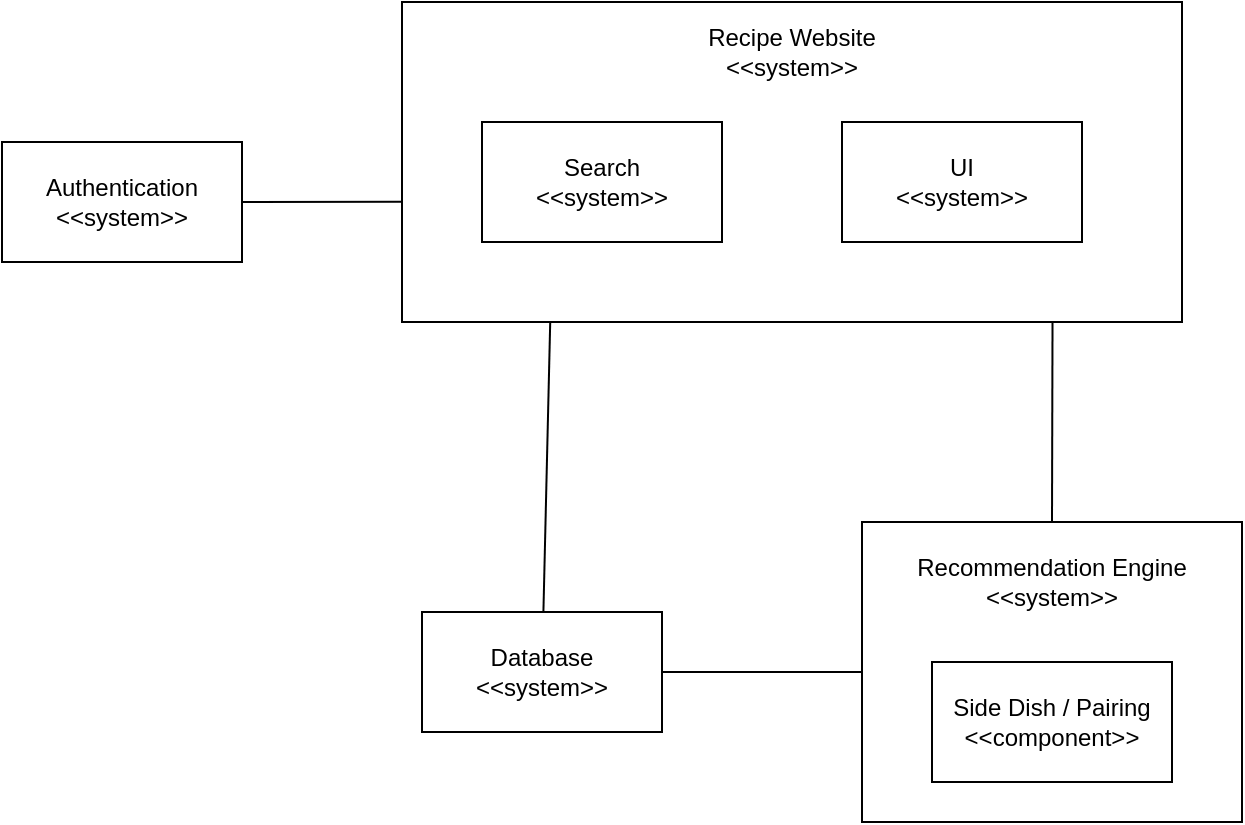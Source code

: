 <mxfile>
    <diagram id="XRYDU03ebcJoLct5YNlW" name="Page-1">
        <mxGraphModel dx="1369" dy="846" grid="1" gridSize="10" guides="1" tooltips="1" connect="1" arrows="1" fold="1" page="1" pageScale="1" pageWidth="1100" pageHeight="850" math="0" shadow="0">
            <root>
                <mxCell id="0"/>
                <mxCell id="1" parent="0"/>
                <mxCell id="2" value="" style="rounded=0;whiteSpace=wrap;html=1;" vertex="1" parent="1">
                    <mxGeometry x="370" y="120" width="390" height="160" as="geometry"/>
                </mxCell>
                <mxCell id="4" value="Recipe Website&lt;br&gt;&amp;lt;&amp;lt;system&amp;gt;&amp;gt;" style="text;strokeColor=none;align=center;fillColor=none;html=1;verticalAlign=middle;whiteSpace=wrap;rounded=0;" vertex="1" parent="1">
                    <mxGeometry x="500" y="130" width="130" height="30" as="geometry"/>
                </mxCell>
                <mxCell id="19" style="edgeStyle=none;html=1;exitX=0.19;exitY=1.002;exitDx=0;exitDy=0;endArrow=none;endFill=0;exitPerimeter=0;" edge="1" parent="1" source="2" target="12">
                    <mxGeometry relative="1" as="geometry"/>
                </mxCell>
                <mxCell id="5" value="Search&lt;br&gt;&amp;lt;&amp;lt;system&amp;gt;&amp;gt;" style="rounded=0;whiteSpace=wrap;html=1;" vertex="1" parent="1">
                    <mxGeometry x="410" y="180" width="120" height="60" as="geometry"/>
                </mxCell>
                <mxCell id="6" value="UI&lt;br&gt;&amp;lt;&amp;lt;system&amp;gt;&amp;gt;" style="rounded=0;whiteSpace=wrap;html=1;" vertex="1" parent="1">
                    <mxGeometry x="590" y="180" width="120" height="60" as="geometry"/>
                </mxCell>
                <mxCell id="18" style="edgeStyle=none;html=1;exitX=1;exitY=0.5;exitDx=0;exitDy=0;entryX=0;entryY=0.5;entryDx=0;entryDy=0;endArrow=none;endFill=0;" edge="1" parent="1" source="12" target="13">
                    <mxGeometry relative="1" as="geometry"/>
                </mxCell>
                <mxCell id="12" value="Database&lt;br&gt;&amp;lt;&amp;lt;system&amp;gt;&amp;gt;" style="rounded=0;whiteSpace=wrap;html=1;" vertex="1" parent="1">
                    <mxGeometry x="380" y="425" width="120" height="60" as="geometry"/>
                </mxCell>
                <mxCell id="20" style="edgeStyle=none;html=1;exitX=0.5;exitY=0;exitDx=0;exitDy=0;endArrow=none;endFill=0;entryX=0.834;entryY=1.002;entryDx=0;entryDy=0;entryPerimeter=0;" edge="1" parent="1" source="13" target="2">
                    <mxGeometry relative="1" as="geometry">
                        <mxPoint x="655" y="280" as="targetPoint"/>
                    </mxGeometry>
                </mxCell>
                <mxCell id="13" value="" style="rounded=0;whiteSpace=wrap;html=1;" vertex="1" parent="1">
                    <mxGeometry x="600" y="380" width="190" height="150" as="geometry"/>
                </mxCell>
                <mxCell id="27" style="edgeStyle=none;html=1;exitX=1;exitY=0.5;exitDx=0;exitDy=0;entryX=0;entryY=0.624;entryDx=0;entryDy=0;entryPerimeter=0;endArrow=none;endFill=0;" edge="1" parent="1" source="22" target="2">
                    <mxGeometry relative="1" as="geometry"/>
                </mxCell>
                <mxCell id="22" value="Authentication&lt;br&gt;&amp;lt;&amp;lt;system&amp;gt;&amp;gt;" style="rounded=0;whiteSpace=wrap;html=1;" vertex="1" parent="1">
                    <mxGeometry x="170" y="190" width="120" height="60" as="geometry"/>
                </mxCell>
                <mxCell id="26" value="Side Dish / Pairing&lt;br&gt;&amp;lt;&amp;lt;component&amp;gt;&amp;gt;" style="rounded=0;whiteSpace=wrap;html=1;" vertex="1" parent="1">
                    <mxGeometry x="635" y="450" width="120" height="60" as="geometry"/>
                </mxCell>
                <mxCell id="28" value="Recommendation Engine&lt;br&gt;&amp;lt;&amp;lt;system&amp;gt;&amp;gt;" style="text;strokeColor=none;align=center;fillColor=none;html=1;verticalAlign=middle;whiteSpace=wrap;rounded=0;" vertex="1" parent="1">
                    <mxGeometry x="620" y="395" width="150" height="30" as="geometry"/>
                </mxCell>
            </root>
        </mxGraphModel>
    </diagram>
</mxfile>